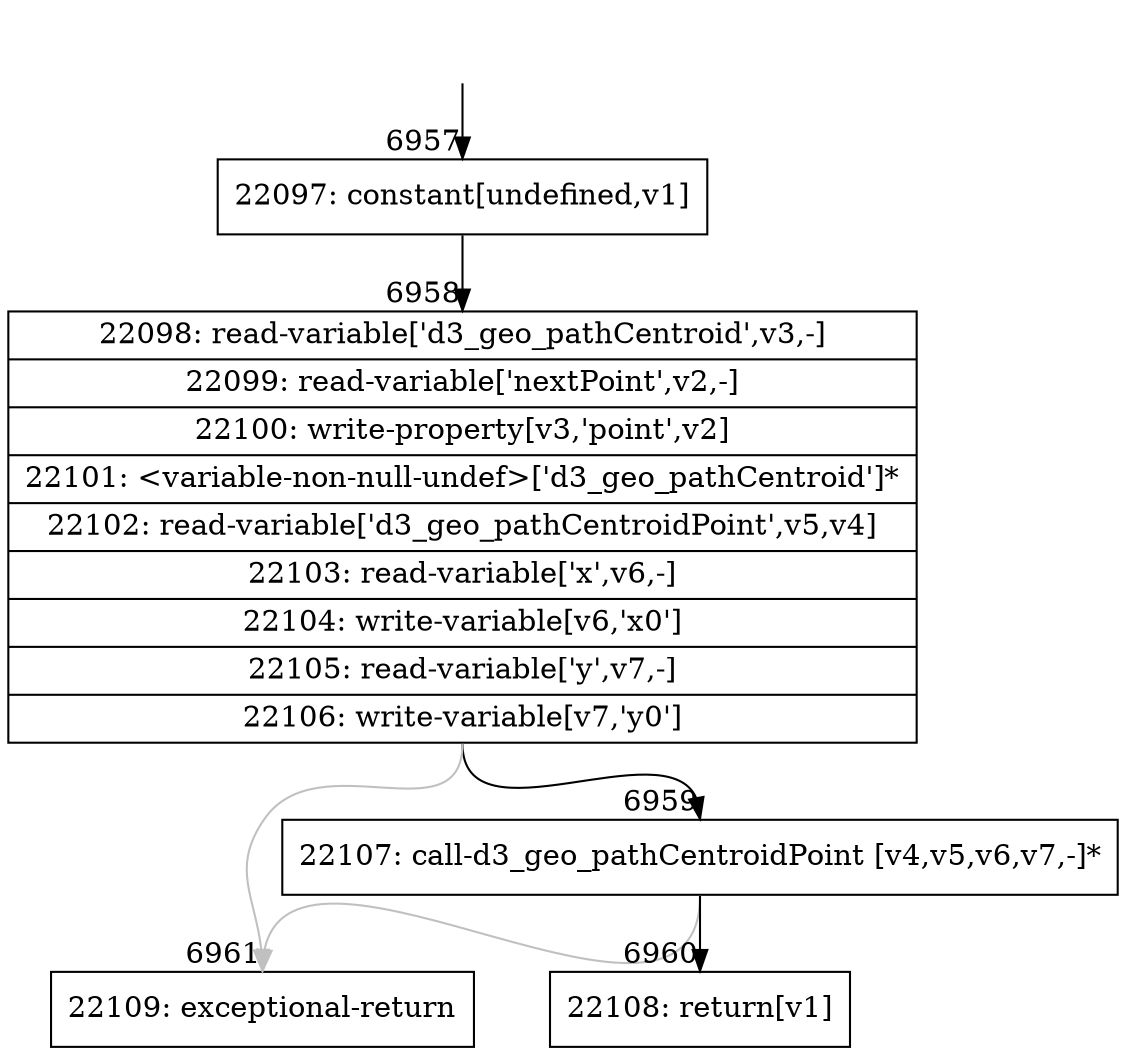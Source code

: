 digraph {
rankdir="TD"
BB_entry631[shape=none,label=""];
BB_entry631 -> BB6957 [tailport=s, headport=n, headlabel="    6957"]
BB6957 [shape=record label="{22097: constant[undefined,v1]}" ] 
BB6957 -> BB6958 [tailport=s, headport=n, headlabel="      6958"]
BB6958 [shape=record label="{22098: read-variable['d3_geo_pathCentroid',v3,-]|22099: read-variable['nextPoint',v2,-]|22100: write-property[v3,'point',v2]|22101: \<variable-non-null-undef\>['d3_geo_pathCentroid']*|22102: read-variable['d3_geo_pathCentroidPoint',v5,v4]|22103: read-variable['x',v6,-]|22104: write-variable[v6,'x0']|22105: read-variable['y',v7,-]|22106: write-variable[v7,'y0']}" ] 
BB6958 -> BB6959 [tailport=s, headport=n, headlabel="      6959"]
BB6958 -> BB6961 [tailport=s, headport=n, color=gray, headlabel="      6961"]
BB6959 [shape=record label="{22107: call-d3_geo_pathCentroidPoint [v4,v5,v6,v7,-]*}" ] 
BB6959 -> BB6960 [tailport=s, headport=n, headlabel="      6960"]
BB6959 -> BB6961 [tailport=s, headport=n, color=gray]
BB6960 [shape=record label="{22108: return[v1]}" ] 
BB6961 [shape=record label="{22109: exceptional-return}" ] 
//#$~ 4040
}

